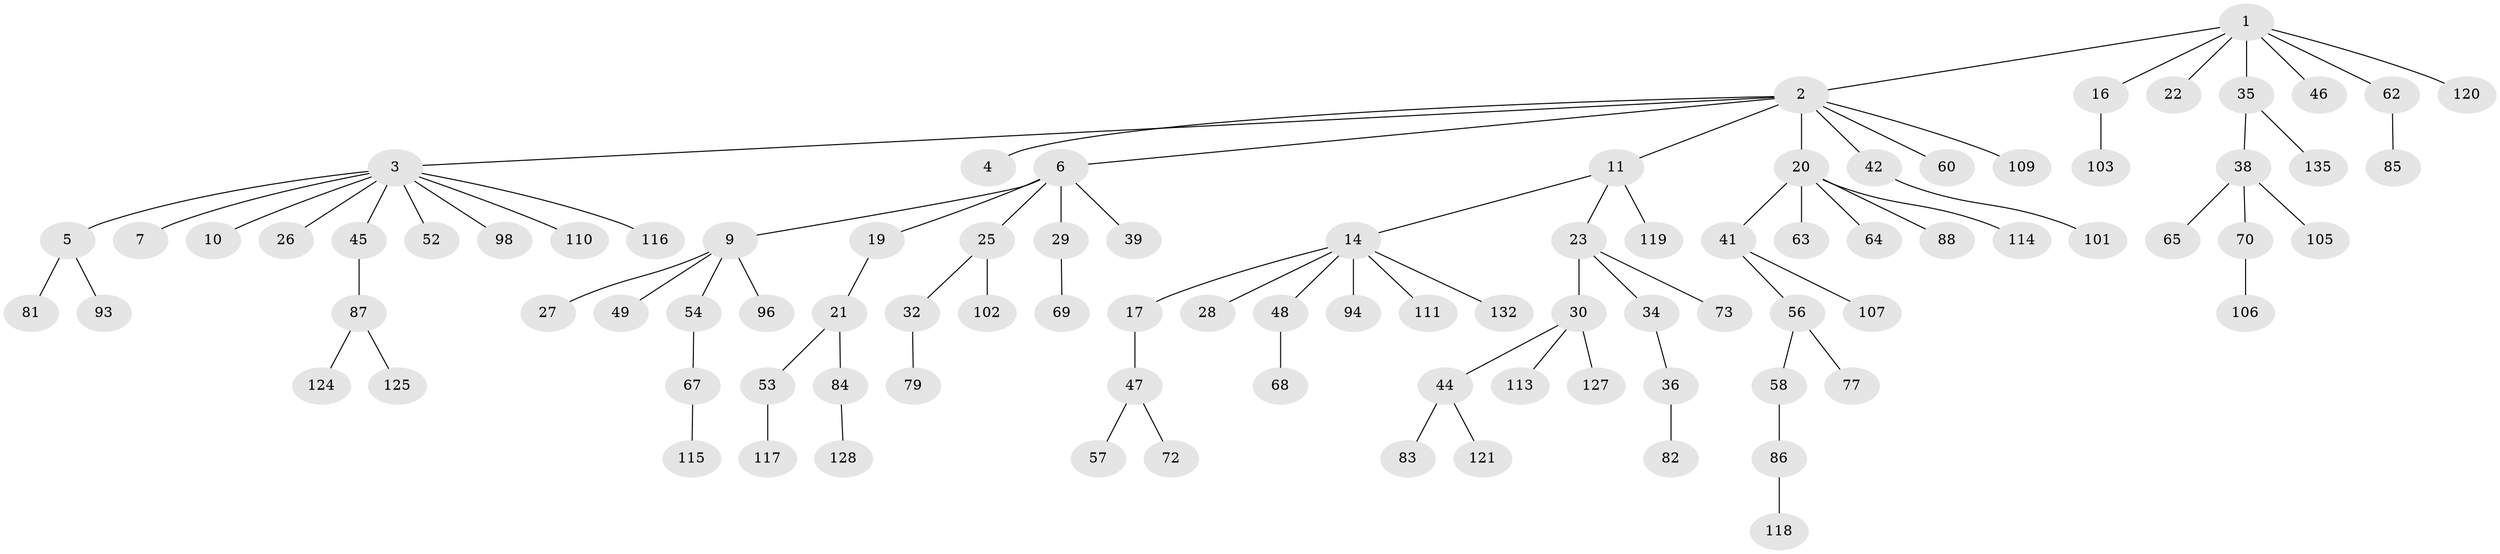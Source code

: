 // Generated by graph-tools (version 1.1) at 2025/24/03/03/25 07:24:08]
// undirected, 93 vertices, 92 edges
graph export_dot {
graph [start="1"]
  node [color=gray90,style=filled];
  1 [super="+8"];
  2 [super="+13"];
  3 [super="+12"];
  4;
  5 [super="+78"];
  6 [super="+31"];
  7;
  9 [super="+37"];
  10;
  11 [super="+18"];
  14 [super="+15"];
  16 [super="+95"];
  17 [super="+40"];
  19 [super="+43"];
  20 [super="+33"];
  21 [super="+66"];
  22;
  23 [super="+24"];
  25;
  26 [super="+130"];
  27;
  28 [super="+51"];
  29 [super="+61"];
  30 [super="+112"];
  32 [super="+74"];
  34;
  35 [super="+100"];
  36 [super="+75"];
  38 [super="+55"];
  39;
  41 [super="+71"];
  42 [super="+91"];
  44 [super="+134"];
  45 [super="+92"];
  46 [super="+123"];
  47 [super="+50"];
  48 [super="+80"];
  49 [super="+99"];
  52;
  53;
  54;
  56 [super="+59"];
  57;
  58;
  60;
  62 [super="+104"];
  63;
  64;
  65 [super="+76"];
  67 [super="+90"];
  68;
  69;
  70;
  72;
  73 [super="+122"];
  77;
  79;
  81;
  82 [super="+133"];
  83;
  84 [super="+89"];
  85;
  86 [super="+97"];
  87 [super="+108"];
  88;
  93;
  94;
  96;
  98;
  101;
  102 [super="+129"];
  103;
  105 [super="+131"];
  106;
  107;
  109;
  110;
  111;
  113;
  114;
  115 [super="+126"];
  116;
  117;
  118;
  119;
  120;
  121;
  124;
  125;
  127;
  128;
  132;
  135;
  1 -- 2;
  1 -- 46;
  1 -- 120;
  1 -- 16;
  1 -- 35;
  1 -- 22;
  1 -- 62;
  2 -- 3;
  2 -- 4;
  2 -- 6;
  2 -- 11;
  2 -- 42;
  2 -- 60;
  2 -- 109;
  2 -- 20;
  3 -- 5;
  3 -- 7;
  3 -- 10;
  3 -- 45;
  3 -- 98;
  3 -- 116;
  3 -- 52;
  3 -- 26;
  3 -- 110;
  5 -- 81;
  5 -- 93;
  6 -- 9;
  6 -- 19;
  6 -- 25;
  6 -- 29;
  6 -- 39;
  9 -- 27;
  9 -- 49;
  9 -- 54;
  9 -- 96;
  11 -- 14;
  11 -- 23;
  11 -- 119;
  14 -- 48;
  14 -- 94;
  14 -- 111;
  14 -- 17;
  14 -- 28;
  14 -- 132;
  16 -- 103;
  17 -- 47;
  19 -- 21;
  20 -- 63;
  20 -- 64;
  20 -- 114;
  20 -- 88;
  20 -- 41;
  21 -- 53;
  21 -- 84;
  23 -- 73;
  23 -- 34;
  23 -- 30;
  25 -- 32;
  25 -- 102;
  29 -- 69;
  30 -- 44;
  30 -- 113;
  30 -- 127;
  32 -- 79;
  34 -- 36;
  35 -- 38;
  35 -- 135;
  36 -- 82;
  38 -- 105;
  38 -- 65;
  38 -- 70;
  41 -- 56;
  41 -- 107;
  42 -- 101;
  44 -- 83;
  44 -- 121;
  45 -- 87;
  47 -- 72;
  47 -- 57;
  48 -- 68;
  53 -- 117;
  54 -- 67;
  56 -- 58;
  56 -- 77;
  58 -- 86;
  62 -- 85;
  67 -- 115;
  70 -- 106;
  84 -- 128;
  86 -- 118;
  87 -- 124;
  87 -- 125;
}
